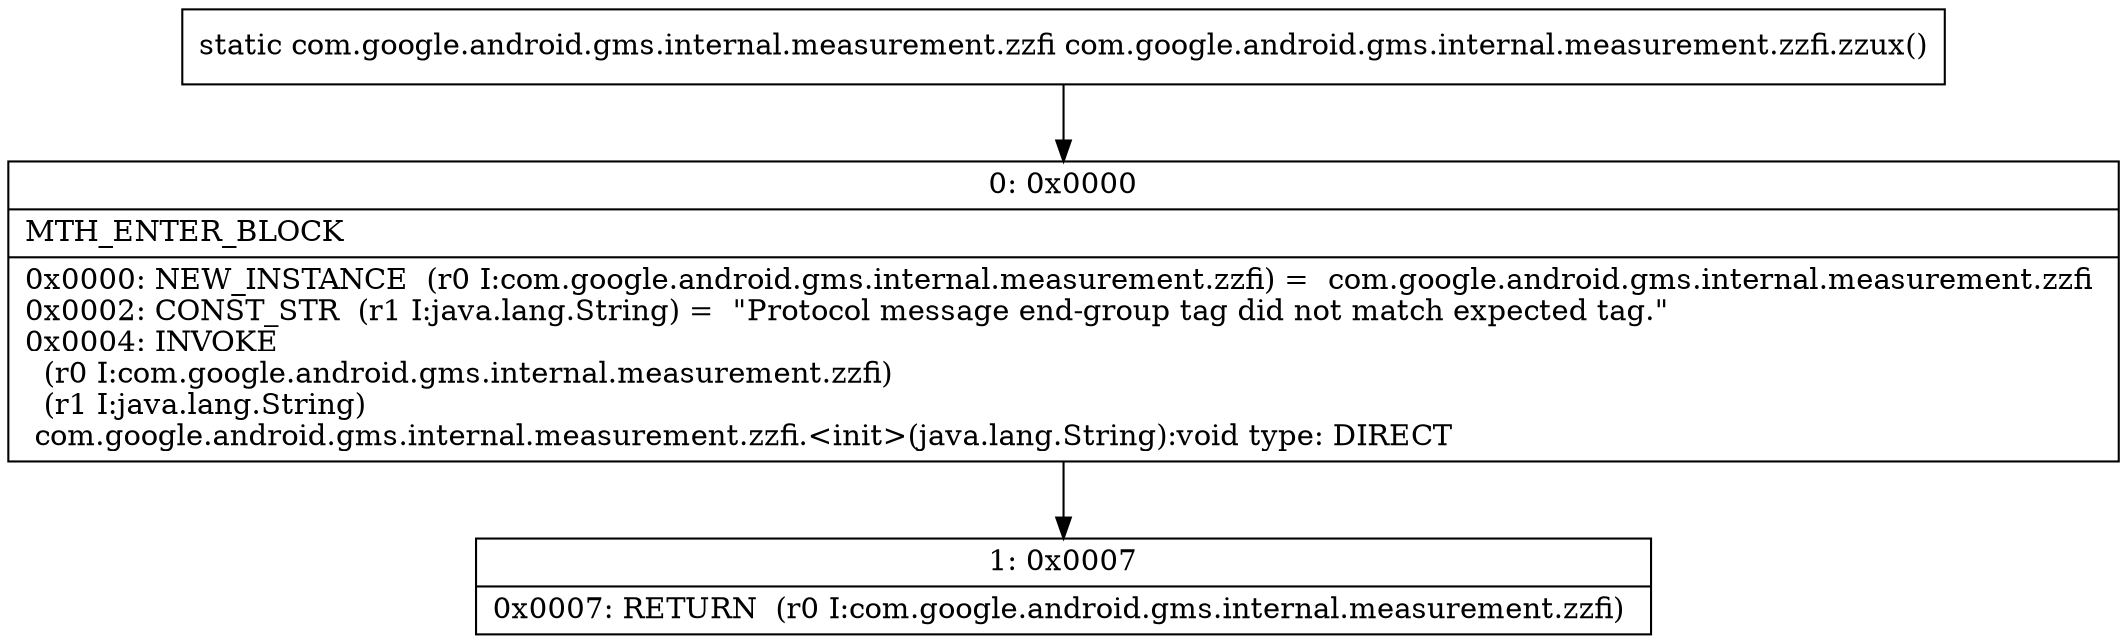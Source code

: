 digraph "CFG forcom.google.android.gms.internal.measurement.zzfi.zzux()Lcom\/google\/android\/gms\/internal\/measurement\/zzfi;" {
Node_0 [shape=record,label="{0\:\ 0x0000|MTH_ENTER_BLOCK\l|0x0000: NEW_INSTANCE  (r0 I:com.google.android.gms.internal.measurement.zzfi) =  com.google.android.gms.internal.measurement.zzfi \l0x0002: CONST_STR  (r1 I:java.lang.String) =  \"Protocol message end\-group tag did not match expected tag.\" \l0x0004: INVOKE  \l  (r0 I:com.google.android.gms.internal.measurement.zzfi)\l  (r1 I:java.lang.String)\l com.google.android.gms.internal.measurement.zzfi.\<init\>(java.lang.String):void type: DIRECT \l}"];
Node_1 [shape=record,label="{1\:\ 0x0007|0x0007: RETURN  (r0 I:com.google.android.gms.internal.measurement.zzfi) \l}"];
MethodNode[shape=record,label="{static com.google.android.gms.internal.measurement.zzfi com.google.android.gms.internal.measurement.zzfi.zzux() }"];
MethodNode -> Node_0;
Node_0 -> Node_1;
}

